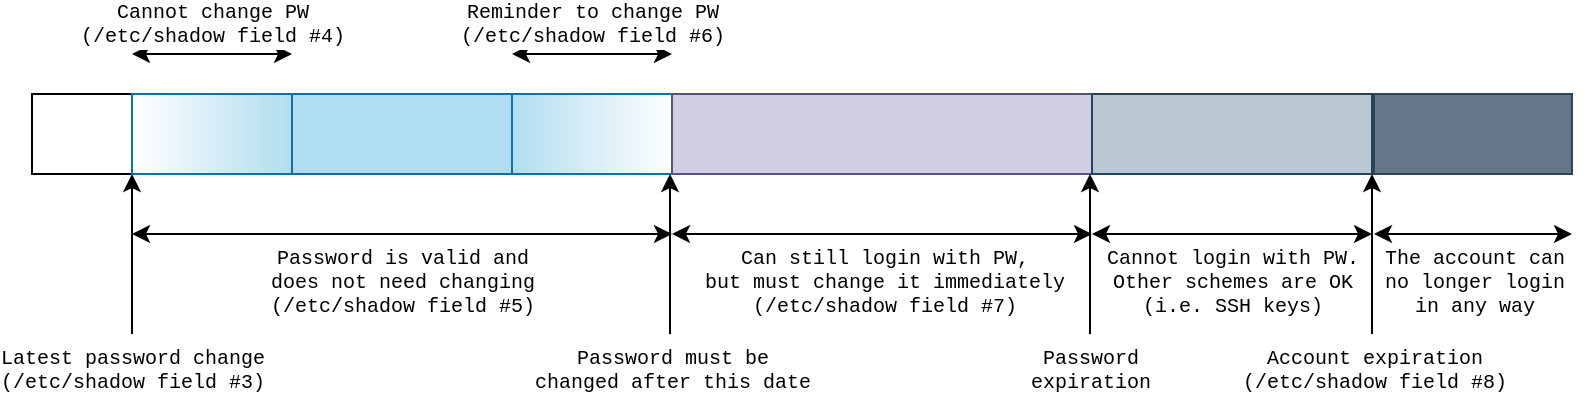 <mxfile version="13.6.2" type="device"><diagram id="WO1pWGGf5JRfTYU0U1mP" name="Page-1"><mxGraphModel dx="2249" dy="821" grid="1" gridSize="10" guides="1" tooltips="1" connect="1" arrows="1" fold="1" page="1" pageScale="1" pageWidth="827" pageHeight="1169" math="0" shadow="0"><root><mxCell id="0"/><mxCell id="1" parent="0"/><mxCell id="psNlX3I705Dm4hHvCXoy-1" value="" style="rounded=0;whiteSpace=wrap;html=1;shadow=0;fontFamily=Courier New;fontSize=10;" parent="1" vertex="1"><mxGeometry x="-790" y="80" width="50" height="40" as="geometry"/></mxCell><mxCell id="psNlX3I705Dm4hHvCXoy-2" value="" style="endArrow=classic;html=1;fontFamily=Courier New;fontSize=10;" parent="1" edge="1"><mxGeometry width="50" height="50" relative="1" as="geometry"><mxPoint x="-740" y="200" as="sourcePoint"/><mxPoint x="-740" y="120" as="targetPoint"/></mxGeometry></mxCell><mxCell id="psNlX3I705Dm4hHvCXoy-3" value="&lt;div style=&quot;font-size: 10px;&quot;&gt;Latest password change&lt;/div&gt;&lt;div style=&quot;font-size: 10px;&quot;&gt;(/etc/shadow field #3)&lt;br style=&quot;font-size: 10px;&quot;&gt;&lt;/div&gt;" style="edgeLabel;html=1;align=center;verticalAlign=top;resizable=0;points=[];labelPosition=left;verticalLabelPosition=bottom;fontFamily=Courier New;fontSize=10;" parent="psNlX3I705Dm4hHvCXoy-2" vertex="1" connectable="0"><mxGeometry x="-0.4" y="-5" relative="1" as="geometry"><mxPoint x="-5" y="24" as="offset"/></mxGeometry></mxCell><mxCell id="psNlX3I705Dm4hHvCXoy-5" value="" style="rounded=0;whiteSpace=wrap;html=1;fillColor=#b1ddf0;strokeColor=#10739e;fontFamily=Courier New;fontSize=10;" parent="1" vertex="1"><mxGeometry x="-740" y="80" width="270" height="40" as="geometry"/></mxCell><mxCell id="psNlX3I705Dm4hHvCXoy-6" value="" style="endArrow=classic;startArrow=classic;html=1;fontFamily=Courier New;fontSize=10;" parent="1" edge="1"><mxGeometry width="50" height="50" relative="1" as="geometry"><mxPoint x="-740" y="150" as="sourcePoint"/><mxPoint x="-470" y="150" as="targetPoint"/></mxGeometry></mxCell><mxCell id="psNlX3I705Dm4hHvCXoy-7" value="&lt;div style=&quot;font-size: 10px&quot;&gt;Password is valid and&lt;/div&gt;&lt;div style=&quot;font-size: 10px&quot;&gt;does not need changing&lt;/div&gt;&lt;div style=&quot;font-size: 10px&quot;&gt;(/etc/shadow field #5)&lt;br style=&quot;font-size: 10px&quot;&gt;&lt;/div&gt;" style="edgeLabel;html=1;align=center;verticalAlign=top;resizable=0;points=[];labelPosition=center;verticalLabelPosition=bottom;fontFamily=Courier New;fontSize=10;" parent="psNlX3I705Dm4hHvCXoy-6" vertex="1" connectable="0"><mxGeometry x="-0.739" y="-3" relative="1" as="geometry"><mxPoint x="100" y="-3" as="offset"/></mxGeometry></mxCell><mxCell id="psNlX3I705Dm4hHvCXoy-8" value="" style="rounded=0;whiteSpace=wrap;html=1;fillColor=#b1ddf0;strokeColor=#10739e;gradientColor=#ffffff;gradientDirection=west;fontFamily=Courier New;fontSize=10;" parent="1" vertex="1"><mxGeometry x="-740" y="80" width="80" height="40" as="geometry"/></mxCell><mxCell id="psNlX3I705Dm4hHvCXoy-10" value="&lt;div align=&quot;center&quot; style=&quot;font-size: 10px&quot;&gt;Cannot change PW&lt;/div&gt;&lt;div align=&quot;center&quot; style=&quot;font-size: 10px&quot;&gt;(/etc/shadow field #4)&lt;br style=&quot;font-size: 10px&quot;&gt;&lt;/div&gt;" style="endArrow=classic;startArrow=classic;html=1;labelPosition=center;verticalLabelPosition=top;align=center;verticalAlign=bottom;fontFamily=Courier New;fontSize=10;" parent="1" edge="1"><mxGeometry width="50" height="50" relative="1" as="geometry"><mxPoint x="-740" y="60" as="sourcePoint"/><mxPoint x="-660" y="60" as="targetPoint"/></mxGeometry></mxCell><mxCell id="psNlX3I705Dm4hHvCXoy-11" value="" style="rounded=0;whiteSpace=wrap;html=1;strokeColor=#10739e;fillColor=#b1ddf0;gradientColor=#ffffff;gradientDirection=east;fontFamily=Courier New;fontSize=10;" parent="1" vertex="1"><mxGeometry x="-550" y="80" width="80" height="40" as="geometry"/></mxCell><mxCell id="psNlX3I705Dm4hHvCXoy-12" value="&lt;div style=&quot;font-size: 10px;&quot;&gt;Reminder to change PW&lt;/div&gt;&lt;div style=&quot;font-size: 10px;&quot;&gt;(/etc/shadow field #6)&lt;br style=&quot;font-size: 10px;&quot;&gt;&lt;/div&gt;" style="endArrow=classic;startArrow=classic;html=1;labelPosition=center;verticalLabelPosition=top;align=center;verticalAlign=bottom;fontFamily=Courier New;fontSize=10;" parent="1" edge="1"><mxGeometry width="50" height="50" relative="1" as="geometry"><mxPoint x="-550" y="60" as="sourcePoint"/><mxPoint x="-470" y="60" as="targetPoint"/></mxGeometry></mxCell><mxCell id="psNlX3I705Dm4hHvCXoy-14" value="" style="endArrow=classic;html=1;fontFamily=Courier New;fontSize=10;" parent="1" edge="1"><mxGeometry width="50" height="50" relative="1" as="geometry"><mxPoint x="-471" y="200" as="sourcePoint"/><mxPoint x="-471" y="120" as="targetPoint"/></mxGeometry></mxCell><mxCell id="psNlX3I705Dm4hHvCXoy-15" value="&lt;div style=&quot;font-size: 10px;&quot;&gt;Password must be&lt;/div&gt;&lt;div style=&quot;font-size: 10px;&quot;&gt;changed after this date&lt;br style=&quot;font-size: 10px;&quot;&gt;&lt;/div&gt;" style="edgeLabel;html=1;align=center;verticalAlign=top;resizable=0;points=[];labelPosition=left;verticalLabelPosition=bottom;fontFamily=Courier New;fontSize=10;" parent="psNlX3I705Dm4hHvCXoy-14" vertex="1" connectable="0"><mxGeometry x="-0.4" y="-5" relative="1" as="geometry"><mxPoint x="-4" y="24" as="offset"/></mxGeometry></mxCell><mxCell id="psNlX3I705Dm4hHvCXoy-16" value="" style="rounded=0;whiteSpace=wrap;html=1;strokeColor=#56517e;fillColor=#d0cee2;gradientDirection=east;fontFamily=Courier New;fontSize=10;" parent="1" vertex="1"><mxGeometry x="-470" y="80" width="210" height="40" as="geometry"/></mxCell><mxCell id="psNlX3I705Dm4hHvCXoy-17" value="" style="endArrow=classic;startArrow=classic;html=1;fontFamily=Courier New;fontSize=10;" parent="1" edge="1"><mxGeometry width="50" height="50" relative="1" as="geometry"><mxPoint x="-470" y="150" as="sourcePoint"/><mxPoint x="-260" y="150" as="targetPoint"/></mxGeometry></mxCell><mxCell id="psNlX3I705Dm4hHvCXoy-18" value="&lt;div style=&quot;font-size: 10px&quot;&gt;Can still login with PW,&lt;/div&gt;&lt;div style=&quot;font-size: 10px&quot;&gt;but must change it immediately&lt;/div&gt;&lt;div style=&quot;font-size: 10px&quot;&gt;(/etc/shadow field #7)&lt;br style=&quot;font-size: 10px&quot;&gt;&lt;/div&gt;" style="edgeLabel;html=1;align=center;verticalAlign=top;resizable=0;points=[];labelPosition=center;verticalLabelPosition=bottom;fontFamily=Courier New;fontSize=10;" parent="psNlX3I705Dm4hHvCXoy-17" vertex="1" connectable="0"><mxGeometry x="-0.739" y="-3" relative="1" as="geometry"><mxPoint x="78" y="-3" as="offset"/></mxGeometry></mxCell><mxCell id="psNlX3I705Dm4hHvCXoy-19" value="" style="endArrow=classic;html=1;labelPosition=right;verticalLabelPosition=bottom;align=left;verticalAlign=top;fontFamily=Courier New;fontSize=10;" parent="1" edge="1"><mxGeometry width="50" height="50" relative="1" as="geometry"><mxPoint x="-261" y="200" as="sourcePoint"/><mxPoint x="-261" y="120" as="targetPoint"/></mxGeometry></mxCell><mxCell id="psNlX3I705Dm4hHvCXoy-20" value="&lt;div style=&quot;font-size: 10px&quot;&gt;Password&lt;/div&gt;&lt;div style=&quot;font-size: 10px&quot;&gt;expiration&lt;br style=&quot;font-size: 10px&quot;&gt;&lt;/div&gt;" style="edgeLabel;html=1;align=center;verticalAlign=top;resizable=0;points=[];labelPosition=left;verticalLabelPosition=bottom;fontFamily=Courier New;fontSize=10;" parent="psNlX3I705Dm4hHvCXoy-19" vertex="1" connectable="0"><mxGeometry x="-0.4" y="-5" relative="1" as="geometry"><mxPoint x="-5" y="24" as="offset"/></mxGeometry></mxCell><mxCell id="psNlX3I705Dm4hHvCXoy-21" value="" style="rounded=0;whiteSpace=wrap;html=1;fillColor=#bac8d3;strokeColor=#23445d;fontFamily=Courier New;fontSize=10;" parent="1" vertex="1"><mxGeometry x="-260" y="80" width="140" height="40" as="geometry"/></mxCell><mxCell id="psNlX3I705Dm4hHvCXoy-22" value="" style="rounded=0;whiteSpace=wrap;html=1;shadow=0;fillColor=#647687;strokeColor=#314354;fontColor=#ffffff;fontFamily=Courier New;fontSize=10;" parent="1" vertex="1"><mxGeometry x="-119" y="80" width="99" height="40" as="geometry"/></mxCell><mxCell id="psNlX3I705Dm4hHvCXoy-25" value="" style="endArrow=classic;html=1;labelPosition=right;verticalLabelPosition=bottom;align=left;verticalAlign=top;fontFamily=Courier New;fontSize=10;" parent="1" edge="1"><mxGeometry width="50" height="50" relative="1" as="geometry"><mxPoint x="-120" y="200" as="sourcePoint"/><mxPoint x="-120" y="120" as="targetPoint"/></mxGeometry></mxCell><mxCell id="psNlX3I705Dm4hHvCXoy-26" value="&lt;div style=&quot;font-size: 10px;&quot;&gt;Account expiration&lt;/div&gt;&lt;div style=&quot;font-size: 10px;&quot;&gt;(/etc/shadow field #8)&lt;br style=&quot;font-size: 10px;&quot;&gt;&lt;/div&gt;" style="edgeLabel;html=1;align=center;verticalAlign=top;resizable=0;points=[];labelPosition=left;verticalLabelPosition=bottom;fontFamily=Courier New;fontSize=10;" parent="psNlX3I705Dm4hHvCXoy-25" vertex="1" connectable="0"><mxGeometry x="-0.4" y="-5" relative="1" as="geometry"><mxPoint x="-4" y="24" as="offset"/></mxGeometry></mxCell><mxCell id="psNlX3I705Dm4hHvCXoy-27" value="&lt;div style=&quot;font-size: 10px&quot;&gt;The account can&lt;/div&gt;&lt;div style=&quot;font-size: 10px&quot;&gt;no longer login&lt;/div&gt;&lt;div style=&quot;font-size: 10px&quot;&gt;in any way&lt;/div&gt;" style="endArrow=classic;startArrow=classic;html=1;labelPosition=center;verticalLabelPosition=bottom;align=center;verticalAlign=top;fontFamily=Courier New;fontSize=10;" parent="1" edge="1"><mxGeometry width="50" height="50" relative="1" as="geometry"><mxPoint x="-119" y="150" as="sourcePoint"/><mxPoint x="-20" y="150" as="targetPoint"/></mxGeometry></mxCell><mxCell id="psNlX3I705Dm4hHvCXoy-50" value="&lt;div style=&quot;font-size: 10px&quot;&gt;Cannot login with PW.&lt;/div&gt;&lt;div style=&quot;font-size: 10px&quot;&gt;Other schemes are OK&lt;/div&gt;&lt;div style=&quot;font-size: 10px&quot;&gt;(i.e. SSH keys)&lt;/div&gt;" style="endArrow=classic;startArrow=classic;html=1;labelPosition=center;verticalLabelPosition=bottom;align=center;verticalAlign=top;fontFamily=Courier New;fontSize=10;" parent="1" edge="1"><mxGeometry width="50" height="50" relative="1" as="geometry"><mxPoint x="-120" y="150" as="sourcePoint"/><mxPoint x="-260" y="150" as="targetPoint"/></mxGeometry></mxCell></root></mxGraphModel></diagram></mxfile>